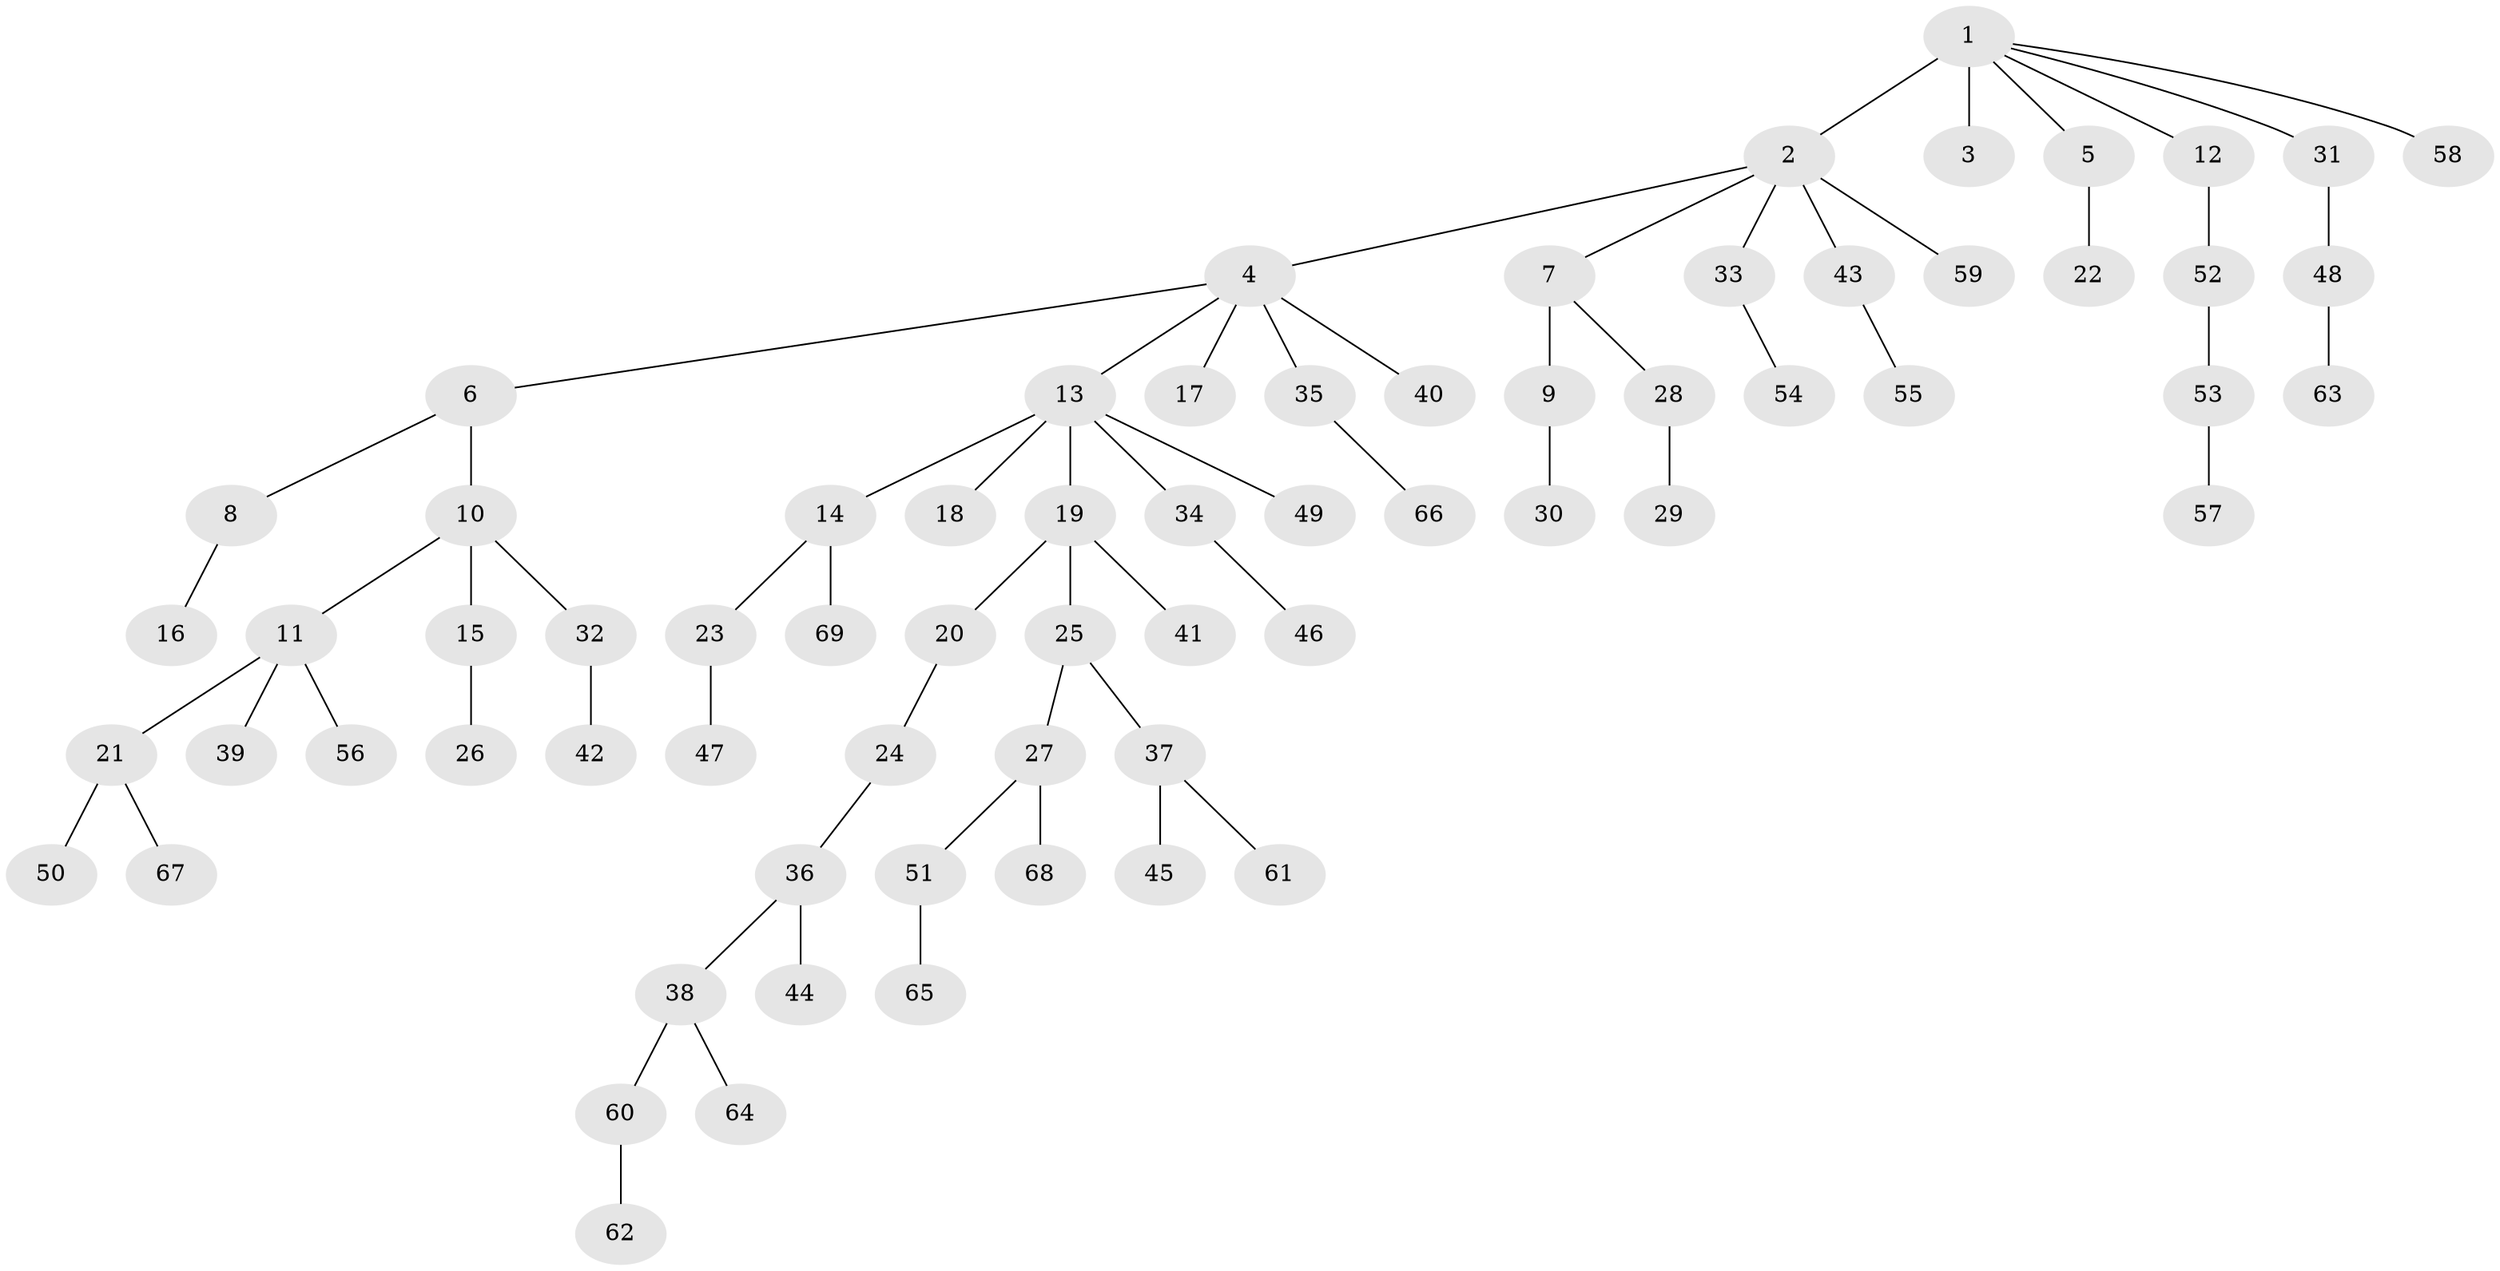 // original degree distribution, {4: 0.043795620437956206, 7: 0.021897810218978103, 6: 0.021897810218978103, 2: 0.30656934306569344, 3: 0.10948905109489052, 5: 0.021897810218978103, 1: 0.4744525547445255}
// Generated by graph-tools (version 1.1) at 2025/37/03/09/25 02:37:08]
// undirected, 69 vertices, 68 edges
graph export_dot {
graph [start="1"]
  node [color=gray90,style=filled];
  1;
  2;
  3;
  4;
  5;
  6;
  7;
  8;
  9;
  10;
  11;
  12;
  13;
  14;
  15;
  16;
  17;
  18;
  19;
  20;
  21;
  22;
  23;
  24;
  25;
  26;
  27;
  28;
  29;
  30;
  31;
  32;
  33;
  34;
  35;
  36;
  37;
  38;
  39;
  40;
  41;
  42;
  43;
  44;
  45;
  46;
  47;
  48;
  49;
  50;
  51;
  52;
  53;
  54;
  55;
  56;
  57;
  58;
  59;
  60;
  61;
  62;
  63;
  64;
  65;
  66;
  67;
  68;
  69;
  1 -- 2 [weight=1.0];
  1 -- 3 [weight=4.0];
  1 -- 5 [weight=1.0];
  1 -- 12 [weight=1.0];
  1 -- 31 [weight=1.0];
  1 -- 58 [weight=1.0];
  2 -- 4 [weight=1.0];
  2 -- 7 [weight=1.0];
  2 -- 33 [weight=1.0];
  2 -- 43 [weight=1.0];
  2 -- 59 [weight=1.0];
  4 -- 6 [weight=1.0];
  4 -- 13 [weight=1.0];
  4 -- 17 [weight=1.0];
  4 -- 35 [weight=1.0];
  4 -- 40 [weight=1.0];
  5 -- 22 [weight=1.0];
  6 -- 8 [weight=1.0];
  6 -- 10 [weight=1.0];
  7 -- 9 [weight=3.0];
  7 -- 28 [weight=1.0];
  8 -- 16 [weight=1.0];
  9 -- 30 [weight=1.0];
  10 -- 11 [weight=1.0];
  10 -- 15 [weight=1.0];
  10 -- 32 [weight=1.0];
  11 -- 21 [weight=2.0];
  11 -- 39 [weight=1.0];
  11 -- 56 [weight=1.0];
  12 -- 52 [weight=1.0];
  13 -- 14 [weight=1.0];
  13 -- 18 [weight=1.0];
  13 -- 19 [weight=1.0];
  13 -- 34 [weight=1.0];
  13 -- 49 [weight=1.0];
  14 -- 23 [weight=1.0];
  14 -- 69 [weight=1.0];
  15 -- 26 [weight=1.0];
  19 -- 20 [weight=1.0];
  19 -- 25 [weight=1.0];
  19 -- 41 [weight=1.0];
  20 -- 24 [weight=1.0];
  21 -- 50 [weight=1.0];
  21 -- 67 [weight=1.0];
  23 -- 47 [weight=1.0];
  24 -- 36 [weight=1.0];
  25 -- 27 [weight=1.0];
  25 -- 37 [weight=2.0];
  27 -- 51 [weight=1.0];
  27 -- 68 [weight=1.0];
  28 -- 29 [weight=1.0];
  31 -- 48 [weight=1.0];
  32 -- 42 [weight=2.0];
  33 -- 54 [weight=1.0];
  34 -- 46 [weight=1.0];
  35 -- 66 [weight=1.0];
  36 -- 38 [weight=1.0];
  36 -- 44 [weight=1.0];
  37 -- 45 [weight=1.0];
  37 -- 61 [weight=1.0];
  38 -- 60 [weight=1.0];
  38 -- 64 [weight=1.0];
  43 -- 55 [weight=1.0];
  48 -- 63 [weight=1.0];
  51 -- 65 [weight=1.0];
  52 -- 53 [weight=1.0];
  53 -- 57 [weight=2.0];
  60 -- 62 [weight=1.0];
}
